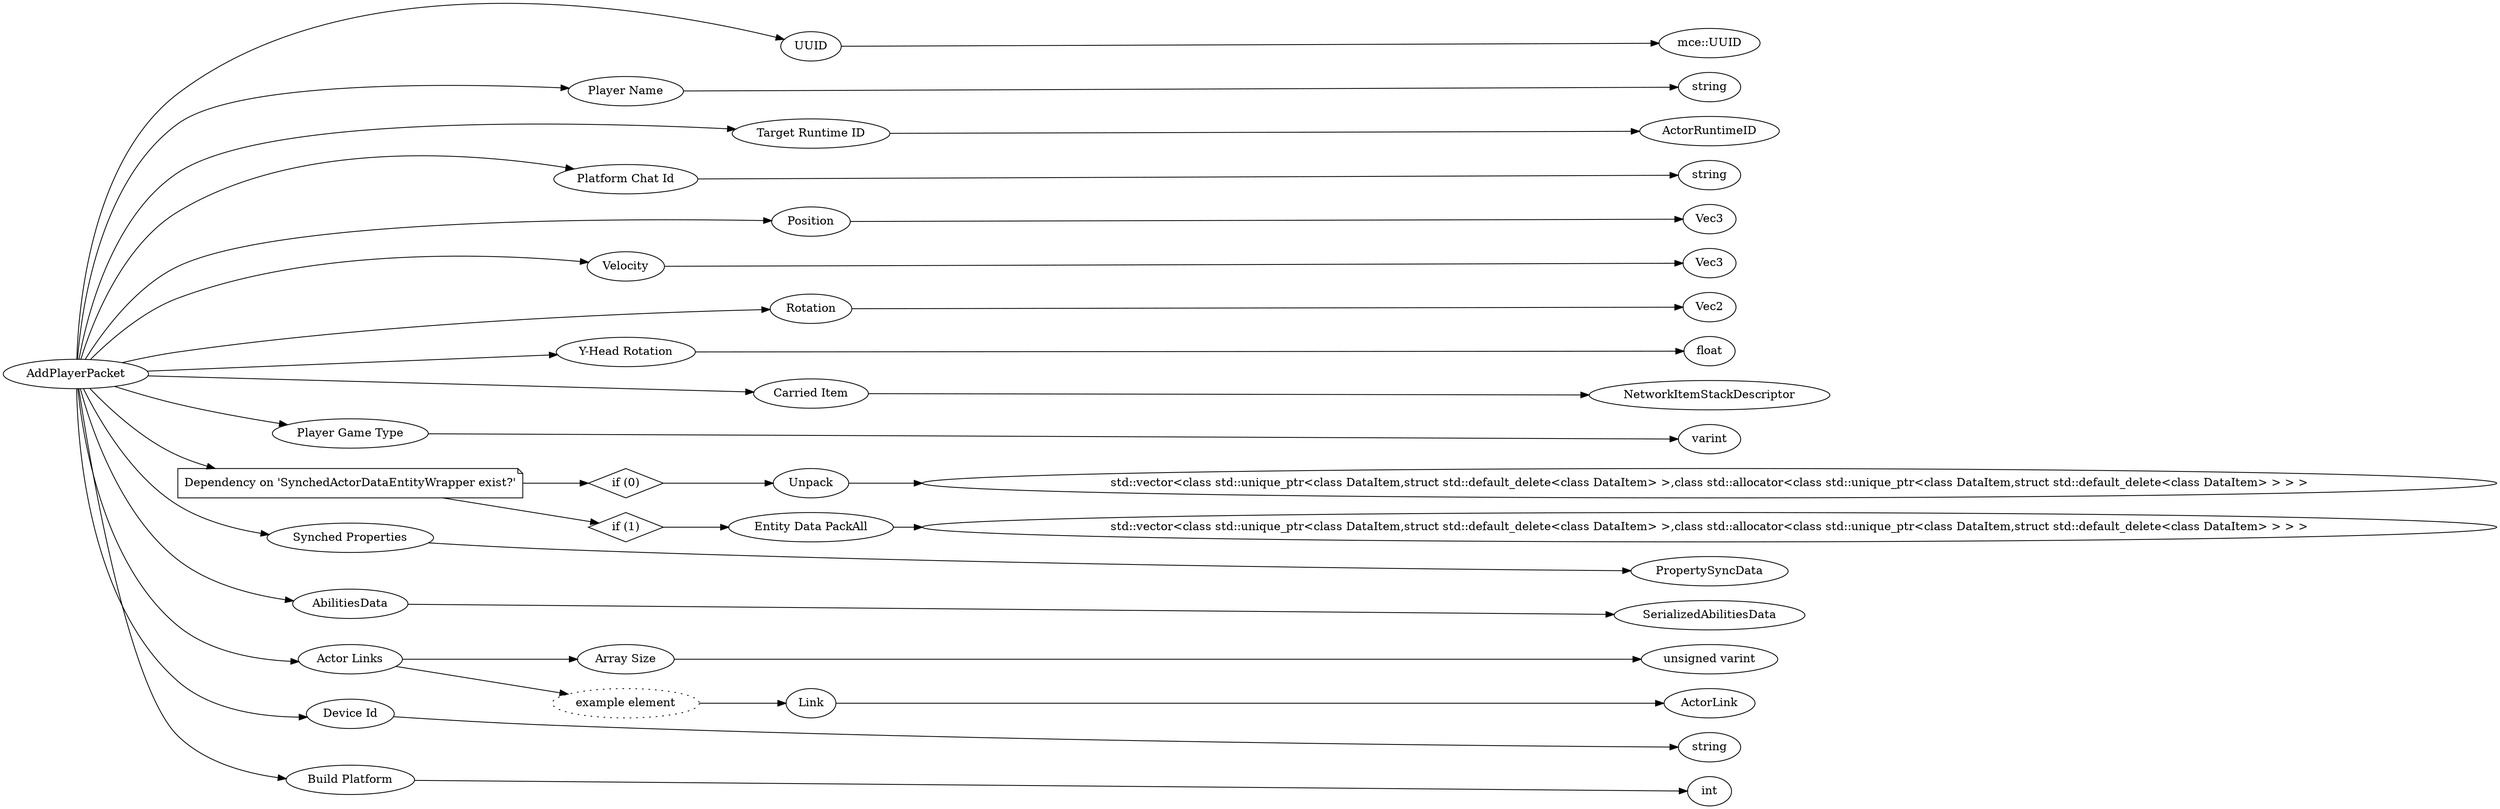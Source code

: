 digraph "AddPlayerPacket" {
rankdir = LR
0
0 -> 1
1 -> 2
0 -> 3
3 -> 4
0 -> 5
5 -> 6
0 -> 7
7 -> 8
0 -> 9
9 -> 10
0 -> 11
11 -> 12
0 -> 13
13 -> 14
0 -> 15
15 -> 16
0 -> 17
17 -> 45
0 -> 46
46 -> 47
0 -> 48
48 -> 49
49 -> 50
50 -> 56
48 -> 57
57 -> 58
58 -> 59
0 -> 60
60 -> 78
0 -> 79
79 -> 104
0 -> 105
105 -> 106
106 -> 107
105 -> 108
108 -> 109
109 -> 121
0 -> 122
122 -> 123
0 -> 124
124 -> 125

0 [label="AddPlayerPacket",comment="name: \"AddPlayerPacket\", typeName: \"\", id: 0, branchId: 12, recurseId: -1, attributes: 0, notes: \"\""];
1 [label="UUID",comment="name: \"UUID\", typeName: \"mce::UUID\", id: 1, branchId: 0, recurseId: -1, attributes: 256, notes: \"\""];
2 [label="mce::UUID",comment="name: \"mce::UUID\", typeName: \"\", id: 2, branchId: 0, recurseId: -1, attributes: 512, notes: \"\""];
3 [label="Player Name",comment="name: \"Player Name\", typeName: \"\", id: 3, branchId: 0, recurseId: -1, attributes: 0, notes: \"\""];
4 [label="string",comment="name: \"string\", typeName: \"\", id: 4, branchId: 0, recurseId: -1, attributes: 512, notes: \"\""];
5 [label="Target Runtime ID",comment="name: \"Target Runtime ID\", typeName: \"ActorRuntimeID\", id: 5, branchId: 0, recurseId: -1, attributes: 256, notes: \"\""];
6 [label="ActorRuntimeID",comment="name: \"ActorRuntimeID\", typeName: \"\", id: 6, branchId: 0, recurseId: -1, attributes: 512, notes: \"\""];
7 [label="Platform Chat Id",comment="name: \"Platform Chat Id\", typeName: \"\", id: 7, branchId: 0, recurseId: -1, attributes: 0, notes: \"\""];
8 [label="string",comment="name: \"string\", typeName: \"\", id: 8, branchId: 0, recurseId: -1, attributes: 512, notes: \"\""];
9 [label="Position",comment="name: \"Position\", typeName: \"Vec3\", id: 9, branchId: 0, recurseId: -1, attributes: 256, notes: \"\""];
10 [label="Vec3",comment="name: \"Vec3\", typeName: \"\", id: 10, branchId: 0, recurseId: -1, attributes: 512, notes: \"\""];
11 [label="Velocity",comment="name: \"Velocity\", typeName: \"Vec3\", id: 11, branchId: 0, recurseId: -1, attributes: 256, notes: \"\""];
12 [label="Vec3",comment="name: \"Vec3\", typeName: \"\", id: 12, branchId: 0, recurseId: -1, attributes: 512, notes: \"\""];
13 [label="Rotation",comment="name: \"Rotation\", typeName: \"Vec2\", id: 13, branchId: 0, recurseId: -1, attributes: 256, notes: \"\""];
14 [label="Vec2",comment="name: \"Vec2\", typeName: \"\", id: 14, branchId: 0, recurseId: -1, attributes: 512, notes: \"\""];
15 [label="Y-Head Rotation",comment="name: \"Y-Head Rotation\", typeName: \"\", id: 15, branchId: 0, recurseId: -1, attributes: 0, notes: \"\""];
16 [label="float",comment="name: \"float\", typeName: \"\", id: 16, branchId: 0, recurseId: -1, attributes: 512, notes: \"\""];
17 [label="Carried Item",comment="name: \"Carried Item\", typeName: \"NetworkItemStackDescriptor\", id: 17, branchId: 0, recurseId: -1, attributes: 256, notes: \"\""];
45 [label="NetworkItemStackDescriptor",comment="name: \"NetworkItemStackDescriptor\", typeName: \"\", id: 45, branchId: 0, recurseId: -1, attributes: 512, notes: \"\""];
46 [label="Player Game Type",comment="name: \"Player Game Type\", typeName: \"\", id: 46, branchId: 0, recurseId: -1, attributes: 0, notes: \"\""];
47 [label="varint",comment="name: \"varint\", typeName: \"\", id: 47, branchId: 0, recurseId: -1, attributes: 512, notes: \"\""];
48 [label="Dependency on 'SynchedActorDataEntityWrapper exist?'",shape=note,comment="name: \"Dependency on 'SynchedActorDataEntityWrapper exist?'\", typeName: \"\", id: 48, branchId: 0, recurseId: -1, attributes: 2, notes: \"\""];
49 [label="if (0)",shape=diamond,comment="name: \"if (0)\", typeName: \"\", id: 49, branchId: 0, recurseId: -1, attributes: 4, notes: \"\""];
50 [label="Unpack",comment="name: \"Unpack\", typeName: \"std::vector<class std::unique_ptr<class DataItem,struct std::default_delete<class DataItem> >,class std::allocator<class std::unique_ptr<class DataItem,struct std::default_delete<class DataItem> > > >\", id: 50, branchId: 0, recurseId: -1, attributes: 256, notes: \"std::vector<std::unique_ptr<DataItem>>\""];
56 [label="std::vector<class std::unique_ptr<class DataItem,struct std::default_delete<class DataItem> >,class std::allocator<class std::unique_ptr<class DataItem,struct std::default_delete<class DataItem> > > >",comment="name: \"std::vector<class std::unique_ptr<class DataItem,struct std::default_delete<class DataItem> >,class std::allocator<class std::unique_ptr<class DataItem,struct std::default_delete<class DataItem> > > >\", typeName: \"\", id: 56, branchId: 0, recurseId: -1, attributes: 512, notes: \"\""];
57 [label="if (1)",shape=diamond,comment="name: \"if (1)\", typeName: \"\", id: 57, branchId: 1, recurseId: -1, attributes: 4, notes: \"\""];
58 [label="Entity Data PackAll",comment="name: \"Entity Data PackAll\", typeName: \"std::vector<class std::unique_ptr<class DataItem,struct std::default_delete<class DataItem> >,class std::allocator<class std::unique_ptr<class DataItem,struct std::default_delete<class DataItem> > > >\", id: 58, branchId: 0, recurseId: -1, attributes: 256, notes: \"std::vector<std::unique_ptr<DataItem>>\""];
59 [label="std::vector<class std::unique_ptr<class DataItem,struct std::default_delete<class DataItem> >,class std::allocator<class std::unique_ptr<class DataItem,struct std::default_delete<class DataItem> > > >",comment="name: \"std::vector<class std::unique_ptr<class DataItem,struct std::default_delete<class DataItem> >,class std::allocator<class std::unique_ptr<class DataItem,struct std::default_delete<class DataItem> > > >\", typeName: \"\", id: 59, branchId: 0, recurseId: -1, attributes: 512, notes: \"\""];
60 [label="Synched Properties",comment="name: \"Synched Properties\", typeName: \"PropertySyncData\", id: 60, branchId: 0, recurseId: -1, attributes: 256, notes: \"\""];
78 [label="PropertySyncData",comment="name: \"PropertySyncData\", typeName: \"\", id: 78, branchId: 0, recurseId: -1, attributes: 512, notes: \"\""];
79 [label="AbilitiesData",comment="name: \"AbilitiesData\", typeName: \"SerializedAbilitiesData\", id: 79, branchId: 0, recurseId: -1, attributes: 256, notes: \"\""];
104 [label="SerializedAbilitiesData",comment="name: \"SerializedAbilitiesData\", typeName: \"\", id: 104, branchId: 0, recurseId: -1, attributes: 512, notes: \"\""];
105 [label="Actor Links",comment="name: \"Actor Links\", typeName: \"\", id: 105, branchId: 0, recurseId: -1, attributes: 8, notes: \"\""];
106 [label="Array Size",comment="name: \"Array Size\", typeName: \"\", id: 106, branchId: 0, recurseId: -1, attributes: 0, notes: \"\""];
107 [label="unsigned varint",comment="name: \"unsigned varint\", typeName: \"\", id: 107, branchId: 0, recurseId: -1, attributes: 512, notes: \"\""];
108 [label="example element",style=dotted,comment="name: \"example element\", typeName: \"\", id: 108, branchId: 0, recurseId: -1, attributes: 16, notes: \"\""];
109 [label="Link",comment="name: \"Link\", typeName: \"ActorLink\", id: 109, branchId: 0, recurseId: -1, attributes: 256, notes: \"\""];
121 [label="ActorLink",comment="name: \"ActorLink\", typeName: \"\", id: 121, branchId: 0, recurseId: -1, attributes: 512, notes: \"\""];
122 [label="Device Id",comment="name: \"Device Id\", typeName: \"\", id: 122, branchId: 0, recurseId: -1, attributes: 0, notes: \"A unique device id obtained from the connection request.\""];
123 [label="string",comment="name: \"string\", typeName: \"\", id: 123, branchId: 0, recurseId: -1, attributes: 512, notes: \"\""];
124 [label="Build Platform",comment="name: \"Build Platform\", typeName: \"\", id: 124, branchId: 0, recurseId: -1, attributes: 0, notes: \"\""];
125 [label="int",comment="name: \"int\", typeName: \"\", id: 125, branchId: 0, recurseId: -1, attributes: 512, notes: \"\""];
{ rank = max;2;4;6;8;10;12;14;16;45;47;56;59;78;104;107;121;123;125}

}
